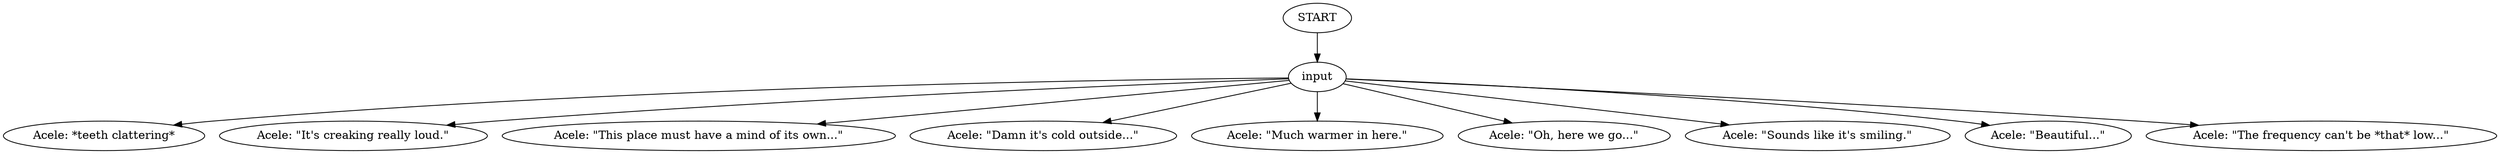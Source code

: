 # ICE / ACELE barks
# Things Acele says, when on ice.
# ==================================================
digraph G {
	  0 [label="START"];
	  1 [label="input"];
	  2 [label="Acele: *teeth clattering*"];
	  3 [label="Acele: \"It's creaking really loud.\""];
	  4 [label="Acele: \"This place must have a mind of its own...\""];
	  5 [label="Acele: \"Damn it's cold outside...\""];
	  7 [label="Acele: \"Much warmer in here.\""];
	  8 [label="Acele: \"Oh, here we go...\""];
	  9 [label="Acele: \"Sounds like it's smiling.\""];
	  10 [label="Acele: \"Beautiful...\""];
	  11 [label="Acele: \"The frequency can't be *that* low...\""];
	  0 -> 1
	  1 -> 2
	  1 -> 3
	  1 -> 4
	  1 -> 5
	  1 -> 7
	  1 -> 8
	  1 -> 9
	  1 -> 10
	  1 -> 11
}


